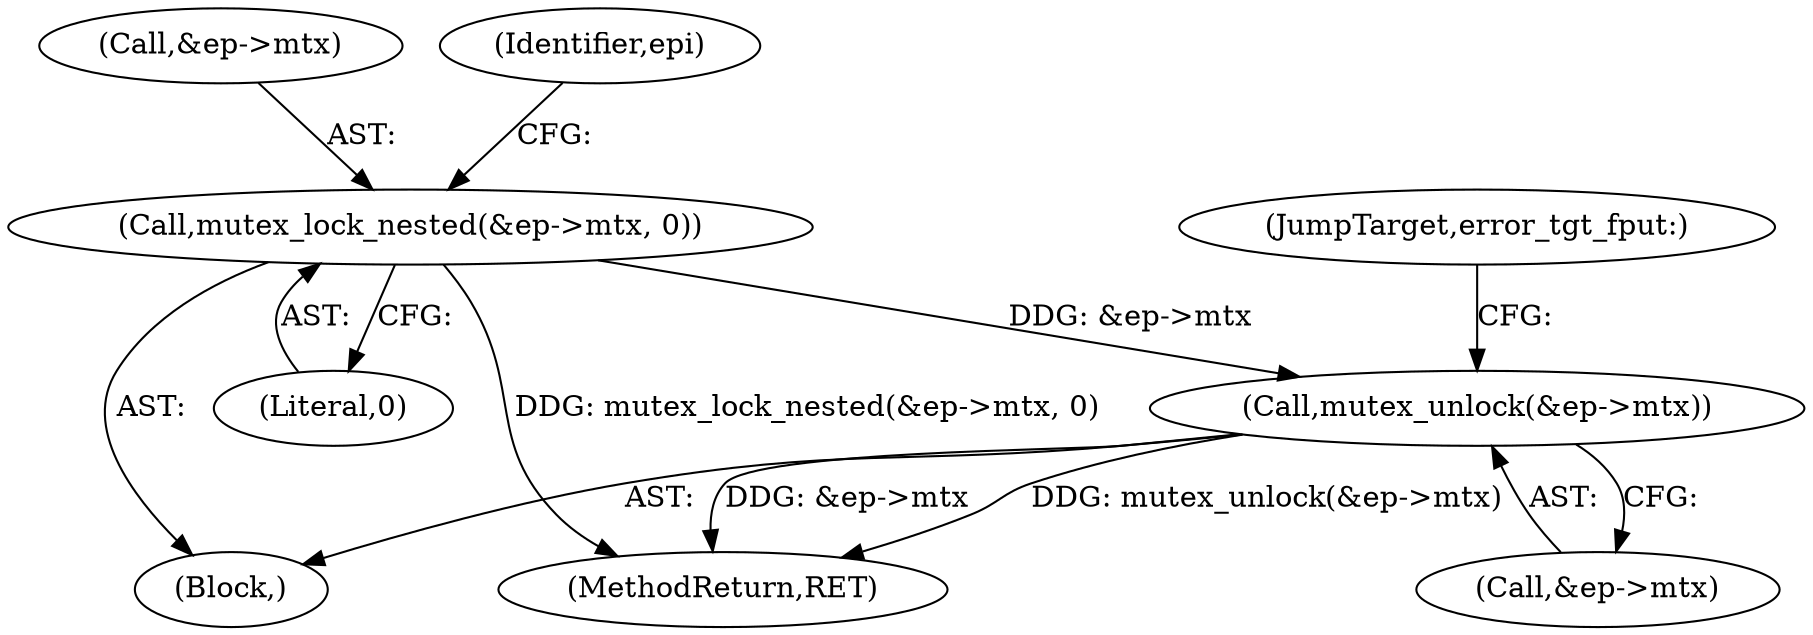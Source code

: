 digraph "0_linux_13d518074a952d33d47c428419693f63389547e9@API" {
"1000327" [label="(Call,mutex_unlock(&ep->mtx))"];
"1000243" [label="(Call,mutex_lock_nested(&ep->mtx, 0))"];
"1000243" [label="(Call,mutex_lock_nested(&ep->mtx, 0))"];
"1000244" [label="(Call,&ep->mtx)"];
"1000117" [label="(Block,)"];
"1000327" [label="(Call,mutex_unlock(&ep->mtx))"];
"1000332" [label="(JumpTarget,error_tgt_fput:)"];
"1000248" [label="(Literal,0)"];
"1000250" [label="(Identifier,epi)"];
"1000346" [label="(MethodReturn,RET)"];
"1000328" [label="(Call,&ep->mtx)"];
"1000327" -> "1000117"  [label="AST: "];
"1000327" -> "1000328"  [label="CFG: "];
"1000328" -> "1000327"  [label="AST: "];
"1000332" -> "1000327"  [label="CFG: "];
"1000327" -> "1000346"  [label="DDG: &ep->mtx"];
"1000327" -> "1000346"  [label="DDG: mutex_unlock(&ep->mtx)"];
"1000243" -> "1000327"  [label="DDG: &ep->mtx"];
"1000243" -> "1000117"  [label="AST: "];
"1000243" -> "1000248"  [label="CFG: "];
"1000244" -> "1000243"  [label="AST: "];
"1000248" -> "1000243"  [label="AST: "];
"1000250" -> "1000243"  [label="CFG: "];
"1000243" -> "1000346"  [label="DDG: mutex_lock_nested(&ep->mtx, 0)"];
}
